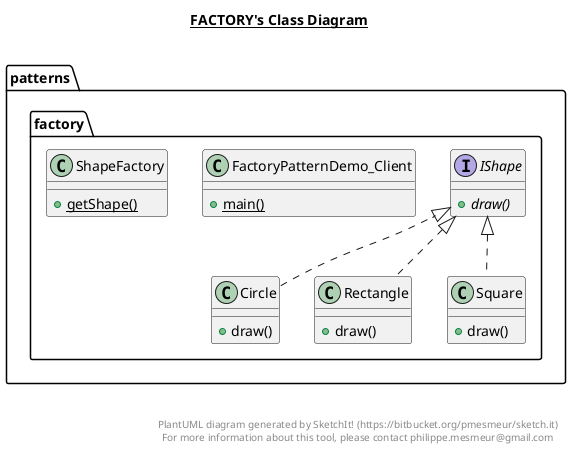 @startuml

title __FACTORY's Class Diagram__\n

  namespace patterns.factory {
    class patterns.factory.Circle {
        + draw()
    }
  }
  

  namespace patterns.factory {
    class patterns.factory.FactoryPatternDemo_Client {
        {static} + main()
    }
  }
  

  namespace patterns.factory {
    interface patterns.factory.IShape {
        {abstract} + draw()
    }
  }
  

  namespace patterns.factory {
    class patterns.factory.Rectangle {
        + draw()
    }
  }
  

  namespace patterns.factory {
    class patterns.factory.ShapeFactory {
        {static} + getShape()
    }
  }
  

  namespace patterns.factory {
    class patterns.factory.Square {
        + draw()
    }
  }
  

  patterns.factory.Circle .up.|> patterns.factory.IShape
  patterns.factory.Rectangle .up.|> patterns.factory.IShape
  patterns.factory.Square .up.|> patterns.factory.IShape


right footer


PlantUML diagram generated by SketchIt! (https://bitbucket.org/pmesmeur/sketch.it)
For more information about this tool, please contact philippe.mesmeur@gmail.com
endfooter

@enduml
